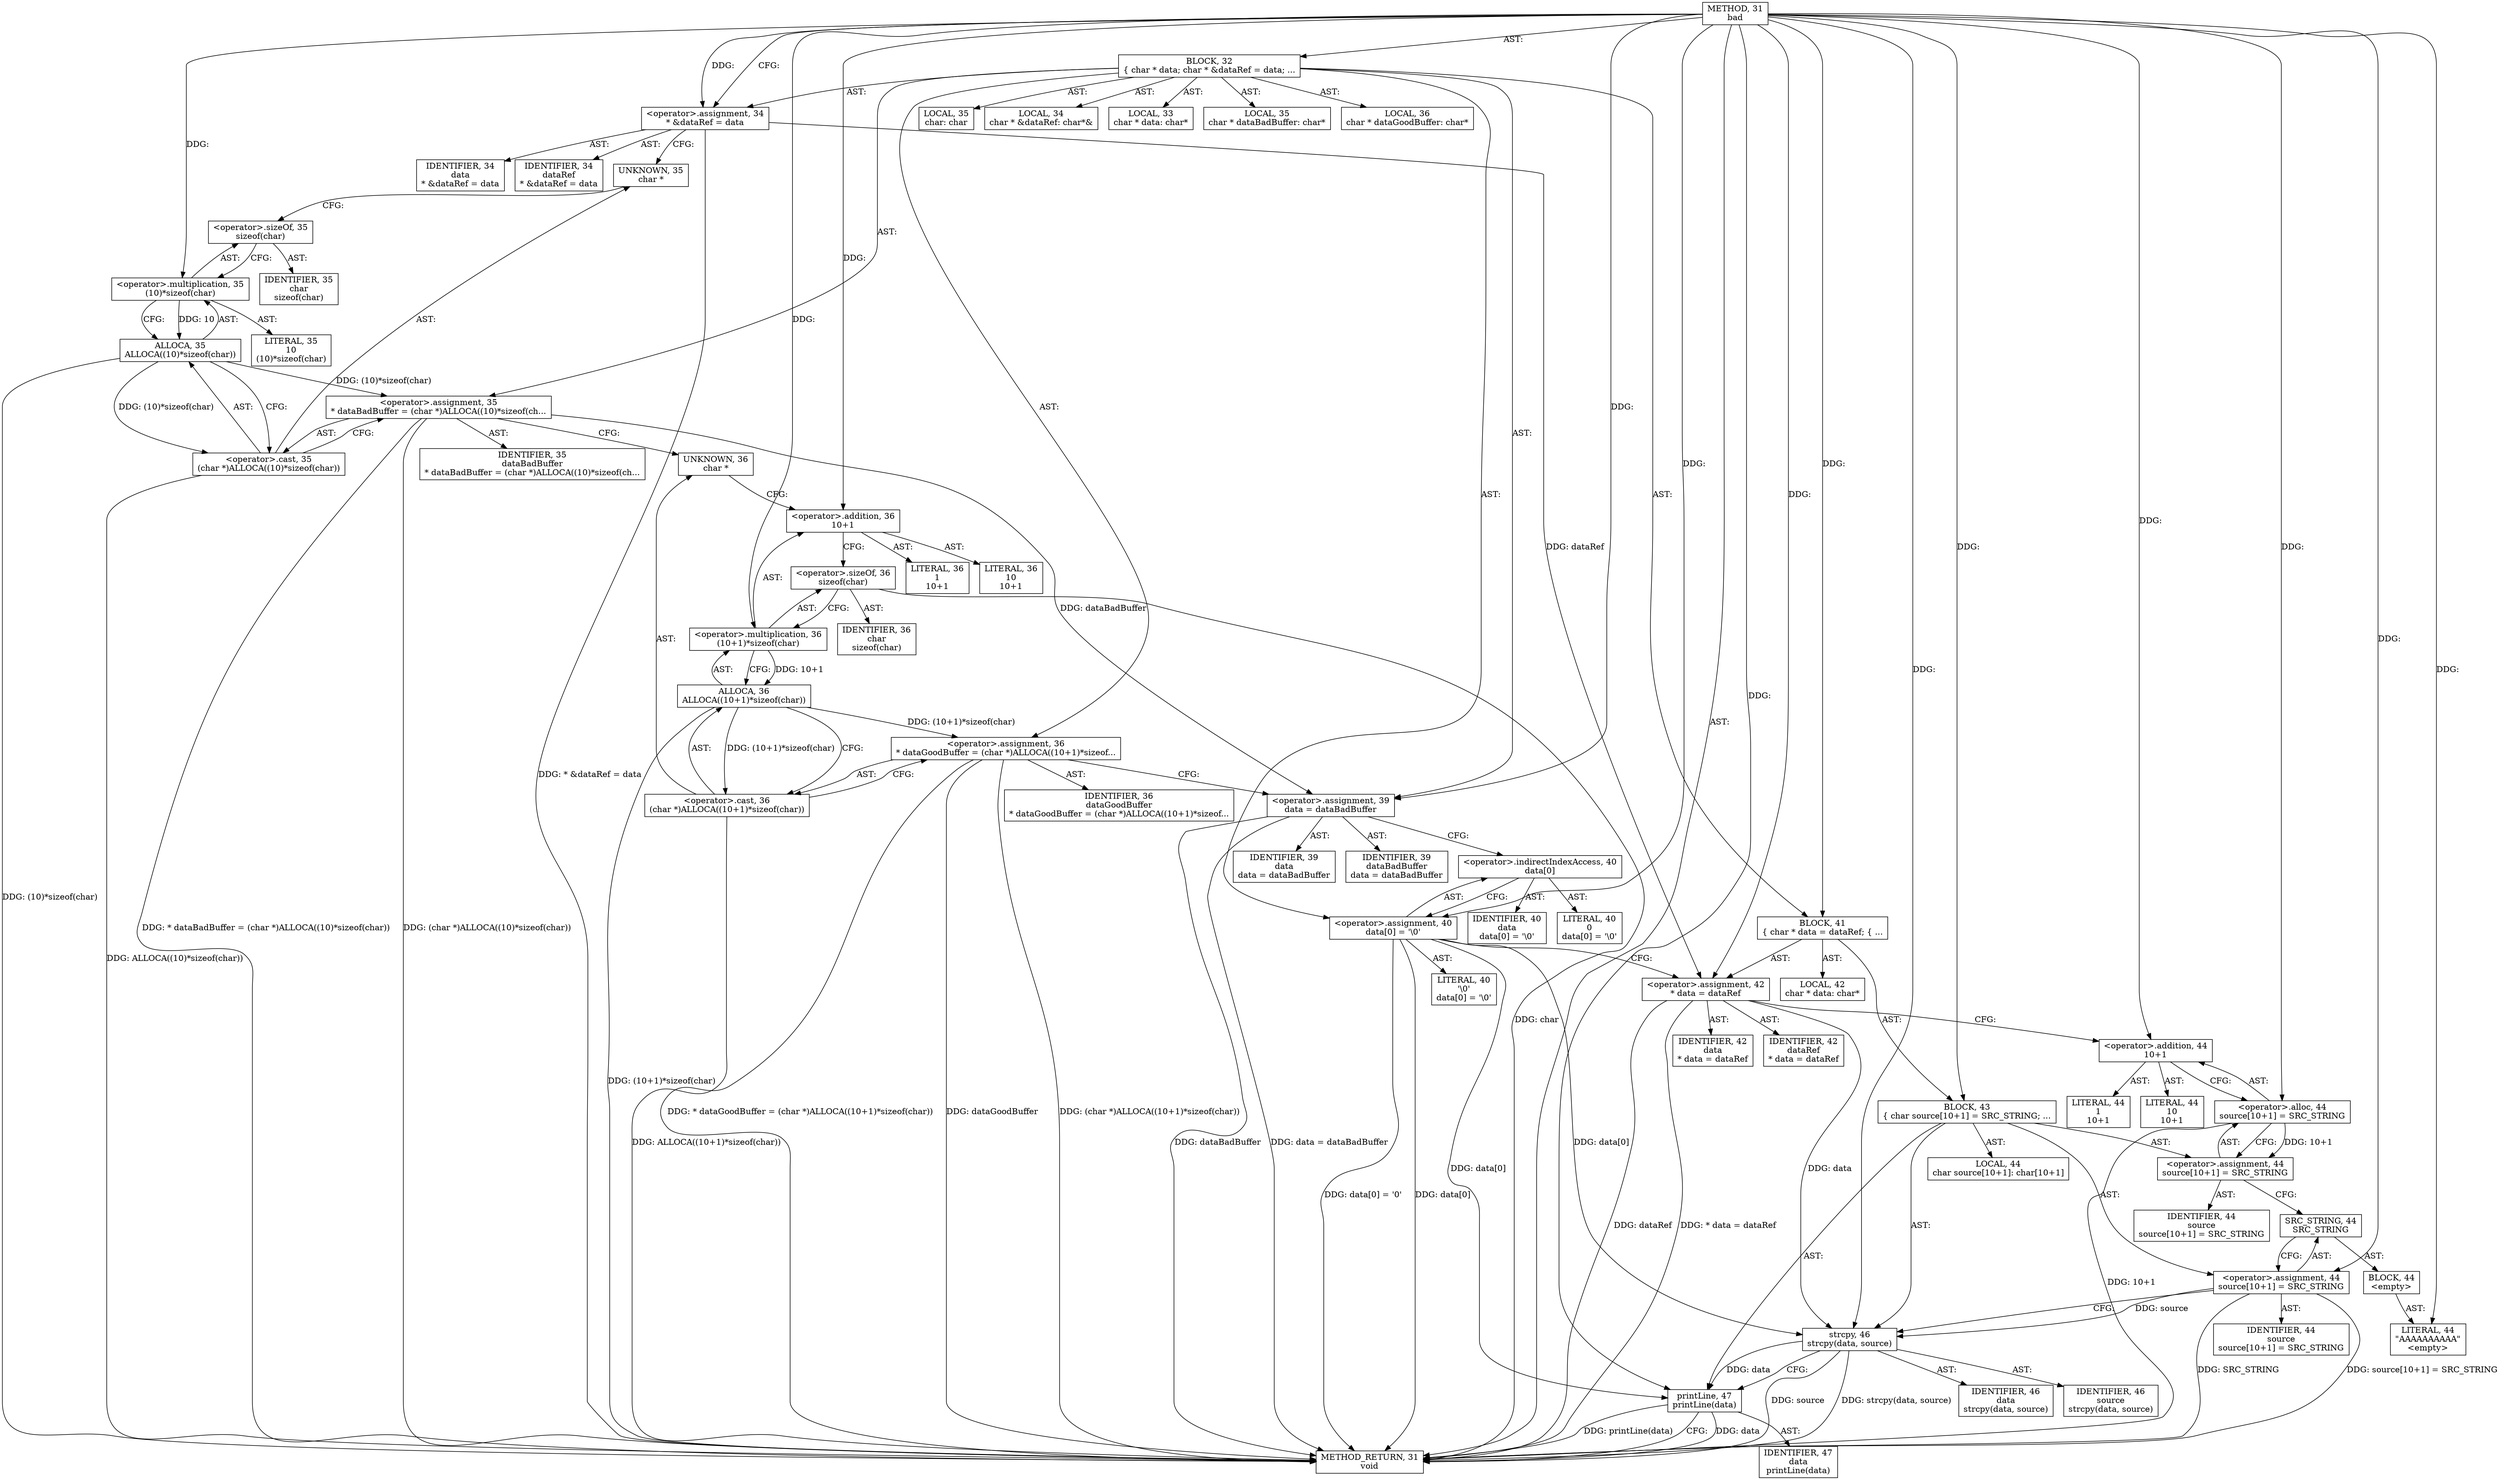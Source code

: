 digraph "bad" {  
node [shape="rect"];  
"111669149696" [label = <METHOD, 31<BR/>bad> ]
"25769803776" [label = <BLOCK, 32<BR/>{ char * data; char * &amp;dataRef = data; ...> ]
"94489280512" [label = <LOCAL, 33<BR/>char * data: char*> ]
"94489280513" [label = <LOCAL, 34<BR/>char * &amp;dataRef: char*&amp;> ]
"30064771072" [label = <&lt;operator&gt;.assignment, 34<BR/>* &amp;dataRef = data> ]
"68719476736" [label = <IDENTIFIER, 34<BR/>dataRef<BR/>* &amp;dataRef = data> ]
"68719476737" [label = <IDENTIFIER, 34<BR/>data<BR/>* &amp;dataRef = data> ]
"94489280514" [label = <LOCAL, 35<BR/>char * dataBadBuffer: char*> ]
"30064771073" [label = <&lt;operator&gt;.assignment, 35<BR/>* dataBadBuffer = (char *)ALLOCA((10)*sizeof(ch...> ]
"68719476738" [label = <IDENTIFIER, 35<BR/>dataBadBuffer<BR/>* dataBadBuffer = (char *)ALLOCA((10)*sizeof(ch...> ]
"30064771074" [label = <&lt;operator&gt;.cast, 35<BR/>(char *)ALLOCA((10)*sizeof(char))> ]
"184683593728" [label = <UNKNOWN, 35<BR/>char *> ]
"30064771075" [label = <ALLOCA, 35<BR/>ALLOCA((10)*sizeof(char))> ]
"30064771076" [label = <&lt;operator&gt;.multiplication, 35<BR/>(10)*sizeof(char)> ]
"90194313216" [label = <LITERAL, 35<BR/>10<BR/>(10)*sizeof(char)> ]
"30064771077" [label = <&lt;operator&gt;.sizeOf, 35<BR/>sizeof(char)> ]
"68719476739" [label = <IDENTIFIER, 35<BR/>char<BR/>sizeof(char)> ]
"94489280515" [label = <LOCAL, 36<BR/>char * dataGoodBuffer: char*> ]
"30064771078" [label = <&lt;operator&gt;.assignment, 36<BR/>* dataGoodBuffer = (char *)ALLOCA((10+1)*sizeof...> ]
"68719476740" [label = <IDENTIFIER, 36<BR/>dataGoodBuffer<BR/>* dataGoodBuffer = (char *)ALLOCA((10+1)*sizeof...> ]
"30064771079" [label = <&lt;operator&gt;.cast, 36<BR/>(char *)ALLOCA((10+1)*sizeof(char))> ]
"184683593729" [label = <UNKNOWN, 36<BR/>char *> ]
"30064771080" [label = <ALLOCA, 36<BR/>ALLOCA((10+1)*sizeof(char))> ]
"30064771081" [label = <&lt;operator&gt;.multiplication, 36<BR/>(10+1)*sizeof(char)> ]
"30064771082" [label = <&lt;operator&gt;.addition, 36<BR/>10+1> ]
"90194313217" [label = <LITERAL, 36<BR/>10<BR/>10+1> ]
"90194313218" [label = <LITERAL, 36<BR/>1<BR/>10+1> ]
"30064771083" [label = <&lt;operator&gt;.sizeOf, 36<BR/>sizeof(char)> ]
"68719476741" [label = <IDENTIFIER, 36<BR/>char<BR/>sizeof(char)> ]
"30064771084" [label = <&lt;operator&gt;.assignment, 39<BR/>data = dataBadBuffer> ]
"68719476742" [label = <IDENTIFIER, 39<BR/>data<BR/>data = dataBadBuffer> ]
"68719476743" [label = <IDENTIFIER, 39<BR/>dataBadBuffer<BR/>data = dataBadBuffer> ]
"30064771085" [label = <&lt;operator&gt;.assignment, 40<BR/>data[0] = '\0'> ]
"30064771086" [label = <&lt;operator&gt;.indirectIndexAccess, 40<BR/>data[0]> ]
"68719476744" [label = <IDENTIFIER, 40<BR/>data<BR/>data[0] = '\0'> ]
"90194313219" [label = <LITERAL, 40<BR/>0<BR/>data[0] = '\0'> ]
"90194313220" [label = <LITERAL, 40<BR/>'\0'<BR/>data[0] = '\0'> ]
"25769803777" [label = <BLOCK, 41<BR/>{ char * data = dataRef; { ...> ]
"94489280516" [label = <LOCAL, 42<BR/>char * data: char*> ]
"30064771087" [label = <&lt;operator&gt;.assignment, 42<BR/>* data = dataRef> ]
"68719476745" [label = <IDENTIFIER, 42<BR/>data<BR/>* data = dataRef> ]
"68719476746" [label = <IDENTIFIER, 42<BR/>dataRef<BR/>* data = dataRef> ]
"25769803778" [label = <BLOCK, 43<BR/>{ char source[10+1] = SRC_STRING; ...> ]
"94489280517" [label = <LOCAL, 44<BR/>char source[10+1]: char[10+1]> ]
"30064771088" [label = <&lt;operator&gt;.assignment, 44<BR/>source[10+1] = SRC_STRING> ]
"68719476747" [label = <IDENTIFIER, 44<BR/>source<BR/>source[10+1] = SRC_STRING> ]
"30064771089" [label = <&lt;operator&gt;.alloc, 44<BR/>source[10+1] = SRC_STRING> ]
"30064771090" [label = <&lt;operator&gt;.addition, 44<BR/>10+1> ]
"90194313221" [label = <LITERAL, 44<BR/>10<BR/>10+1> ]
"90194313222" [label = <LITERAL, 44<BR/>1<BR/>10+1> ]
"30064771091" [label = <&lt;operator&gt;.assignment, 44<BR/>source[10+1] = SRC_STRING> ]
"68719476748" [label = <IDENTIFIER, 44<BR/>source<BR/>source[10+1] = SRC_STRING> ]
"30064771092" [label = <SRC_STRING, 44<BR/>SRC_STRING> ]
"25769803779" [label = <BLOCK, 44<BR/>&lt;empty&gt;> ]
"90194313223" [label = <LITERAL, 44<BR/>&quot;AAAAAAAAAA&quot;<BR/>&lt;empty&gt;> ]
"30064771093" [label = <strcpy, 46<BR/>strcpy(data, source)> ]
"68719476749" [label = <IDENTIFIER, 46<BR/>data<BR/>strcpy(data, source)> ]
"68719476750" [label = <IDENTIFIER, 46<BR/>source<BR/>strcpy(data, source)> ]
"30064771094" [label = <printLine, 47<BR/>printLine(data)> ]
"68719476751" [label = <IDENTIFIER, 47<BR/>data<BR/>printLine(data)> ]
"94489280525" [label = <LOCAL, 35<BR/>char: char> ]
"128849018880" [label = <METHOD_RETURN, 31<BR/>void> ]
  "111669149696" -> "25769803776"  [ label = "AST: "] 
  "111669149696" -> "128849018880"  [ label = "AST: "] 
  "25769803776" -> "94489280525"  [ label = "AST: "] 
  "25769803776" -> "94489280512"  [ label = "AST: "] 
  "25769803776" -> "94489280513"  [ label = "AST: "] 
  "25769803776" -> "30064771072"  [ label = "AST: "] 
  "25769803776" -> "94489280514"  [ label = "AST: "] 
  "25769803776" -> "30064771073"  [ label = "AST: "] 
  "25769803776" -> "94489280515"  [ label = "AST: "] 
  "25769803776" -> "30064771078"  [ label = "AST: "] 
  "25769803776" -> "30064771084"  [ label = "AST: "] 
  "25769803776" -> "30064771085"  [ label = "AST: "] 
  "25769803776" -> "25769803777"  [ label = "AST: "] 
  "30064771072" -> "68719476736"  [ label = "AST: "] 
  "30064771072" -> "68719476737"  [ label = "AST: "] 
  "30064771073" -> "68719476738"  [ label = "AST: "] 
  "30064771073" -> "30064771074"  [ label = "AST: "] 
  "30064771074" -> "184683593728"  [ label = "AST: "] 
  "30064771074" -> "30064771075"  [ label = "AST: "] 
  "30064771075" -> "30064771076"  [ label = "AST: "] 
  "30064771076" -> "90194313216"  [ label = "AST: "] 
  "30064771076" -> "30064771077"  [ label = "AST: "] 
  "30064771077" -> "68719476739"  [ label = "AST: "] 
  "30064771078" -> "68719476740"  [ label = "AST: "] 
  "30064771078" -> "30064771079"  [ label = "AST: "] 
  "30064771079" -> "184683593729"  [ label = "AST: "] 
  "30064771079" -> "30064771080"  [ label = "AST: "] 
  "30064771080" -> "30064771081"  [ label = "AST: "] 
  "30064771081" -> "30064771082"  [ label = "AST: "] 
  "30064771081" -> "30064771083"  [ label = "AST: "] 
  "30064771082" -> "90194313217"  [ label = "AST: "] 
  "30064771082" -> "90194313218"  [ label = "AST: "] 
  "30064771083" -> "68719476741"  [ label = "AST: "] 
  "30064771084" -> "68719476742"  [ label = "AST: "] 
  "30064771084" -> "68719476743"  [ label = "AST: "] 
  "30064771085" -> "30064771086"  [ label = "AST: "] 
  "30064771085" -> "90194313220"  [ label = "AST: "] 
  "30064771086" -> "68719476744"  [ label = "AST: "] 
  "30064771086" -> "90194313219"  [ label = "AST: "] 
  "25769803777" -> "94489280516"  [ label = "AST: "] 
  "25769803777" -> "30064771087"  [ label = "AST: "] 
  "25769803777" -> "25769803778"  [ label = "AST: "] 
  "30064771087" -> "68719476745"  [ label = "AST: "] 
  "30064771087" -> "68719476746"  [ label = "AST: "] 
  "25769803778" -> "94489280517"  [ label = "AST: "] 
  "25769803778" -> "30064771088"  [ label = "AST: "] 
  "25769803778" -> "30064771091"  [ label = "AST: "] 
  "25769803778" -> "30064771093"  [ label = "AST: "] 
  "25769803778" -> "30064771094"  [ label = "AST: "] 
  "30064771088" -> "68719476747"  [ label = "AST: "] 
  "30064771088" -> "30064771089"  [ label = "AST: "] 
  "30064771089" -> "30064771090"  [ label = "AST: "] 
  "30064771090" -> "90194313221"  [ label = "AST: "] 
  "30064771090" -> "90194313222"  [ label = "AST: "] 
  "30064771091" -> "68719476748"  [ label = "AST: "] 
  "30064771091" -> "30064771092"  [ label = "AST: "] 
  "30064771092" -> "25769803779"  [ label = "AST: "] 
  "25769803779" -> "90194313223"  [ label = "AST: "] 
  "30064771093" -> "68719476749"  [ label = "AST: "] 
  "30064771093" -> "68719476750"  [ label = "AST: "] 
  "30064771094" -> "68719476751"  [ label = "AST: "] 
  "30064771072" -> "184683593728"  [ label = "CFG: "] 
  "30064771073" -> "184683593729"  [ label = "CFG: "] 
  "30064771078" -> "30064771084"  [ label = "CFG: "] 
  "30064771084" -> "30064771086"  [ label = "CFG: "] 
  "30064771085" -> "30064771087"  [ label = "CFG: "] 
  "30064771074" -> "30064771073"  [ label = "CFG: "] 
  "30064771079" -> "30064771078"  [ label = "CFG: "] 
  "30064771086" -> "30064771085"  [ label = "CFG: "] 
  "30064771087" -> "30064771090"  [ label = "CFG: "] 
  "184683593728" -> "30064771077"  [ label = "CFG: "] 
  "30064771075" -> "30064771074"  [ label = "CFG: "] 
  "184683593729" -> "30064771082"  [ label = "CFG: "] 
  "30064771080" -> "30064771079"  [ label = "CFG: "] 
  "30064771088" -> "30064771092"  [ label = "CFG: "] 
  "30064771091" -> "30064771093"  [ label = "CFG: "] 
  "30064771093" -> "30064771094"  [ label = "CFG: "] 
  "30064771094" -> "128849018880"  [ label = "CFG: "] 
  "30064771076" -> "30064771075"  [ label = "CFG: "] 
  "30064771081" -> "30064771080"  [ label = "CFG: "] 
  "30064771089" -> "30064771088"  [ label = "CFG: "] 
  "30064771092" -> "30064771091"  [ label = "CFG: "] 
  "30064771077" -> "30064771076"  [ label = "CFG: "] 
  "30064771082" -> "30064771083"  [ label = "CFG: "] 
  "30064771083" -> "30064771081"  [ label = "CFG: "] 
  "30064771090" -> "30064771089"  [ label = "CFG: "] 
  "111669149696" -> "30064771072"  [ label = "CFG: "] 
  "30064771072" -> "128849018880"  [ label = "DDG: * &amp;dataRef = data"] 
  "30064771075" -> "128849018880"  [ label = "DDG: (10)*sizeof(char)"] 
  "30064771074" -> "128849018880"  [ label = "DDG: ALLOCA((10)*sizeof(char))"] 
  "30064771073" -> "128849018880"  [ label = "DDG: (char *)ALLOCA((10)*sizeof(char))"] 
  "30064771073" -> "128849018880"  [ label = "DDG: * dataBadBuffer = (char *)ALLOCA((10)*sizeof(char))"] 
  "30064771078" -> "128849018880"  [ label = "DDG: dataGoodBuffer"] 
  "30064771083" -> "128849018880"  [ label = "DDG: char"] 
  "30064771080" -> "128849018880"  [ label = "DDG: (10+1)*sizeof(char)"] 
  "30064771079" -> "128849018880"  [ label = "DDG: ALLOCA((10+1)*sizeof(char))"] 
  "30064771078" -> "128849018880"  [ label = "DDG: (char *)ALLOCA((10+1)*sizeof(char))"] 
  "30064771078" -> "128849018880"  [ label = "DDG: * dataGoodBuffer = (char *)ALLOCA((10+1)*sizeof(char))"] 
  "30064771084" -> "128849018880"  [ label = "DDG: dataBadBuffer"] 
  "30064771084" -> "128849018880"  [ label = "DDG: data = dataBadBuffer"] 
  "30064771085" -> "128849018880"  [ label = "DDG: data[0]"] 
  "30064771085" -> "128849018880"  [ label = "DDG: data[0] = '\0'"] 
  "30064771087" -> "128849018880"  [ label = "DDG: dataRef"] 
  "30064771087" -> "128849018880"  [ label = "DDG: * data = dataRef"] 
  "30064771089" -> "128849018880"  [ label = "DDG: 10+1"] 
  "30064771091" -> "128849018880"  [ label = "DDG: SRC_STRING"] 
  "30064771091" -> "128849018880"  [ label = "DDG: source[10+1] = SRC_STRING"] 
  "30064771093" -> "128849018880"  [ label = "DDG: source"] 
  "30064771093" -> "128849018880"  [ label = "DDG: strcpy(data, source)"] 
  "30064771094" -> "128849018880"  [ label = "DDG: data"] 
  "30064771094" -> "128849018880"  [ label = "DDG: printLine(data)"] 
  "111669149696" -> "30064771072"  [ label = "DDG: "] 
  "30064771075" -> "30064771073"  [ label = "DDG: (10)*sizeof(char)"] 
  "30064771080" -> "30064771078"  [ label = "DDG: (10+1)*sizeof(char)"] 
  "30064771073" -> "30064771084"  [ label = "DDG: dataBadBuffer"] 
  "111669149696" -> "30064771084"  [ label = "DDG: "] 
  "111669149696" -> "30064771085"  [ label = "DDG: "] 
  "111669149696" -> "25769803777"  [ label = "DDG: "] 
  "30064771072" -> "30064771087"  [ label = "DDG: dataRef"] 
  "111669149696" -> "30064771087"  [ label = "DDG: "] 
  "111669149696" -> "25769803778"  [ label = "DDG: "] 
  "30064771075" -> "30064771074"  [ label = "DDG: (10)*sizeof(char)"] 
  "30064771080" -> "30064771079"  [ label = "DDG: (10+1)*sizeof(char)"] 
  "30064771089" -> "30064771088"  [ label = "DDG: 10+1"] 
  "111669149696" -> "30064771091"  [ label = "DDG: "] 
  "30064771076" -> "30064771075"  [ label = "DDG: 10"] 
  "30064771081" -> "30064771080"  [ label = "DDG: 10+1"] 
  "30064771085" -> "30064771093"  [ label = "DDG: data[0]"] 
  "30064771087" -> "30064771093"  [ label = "DDG: data"] 
  "111669149696" -> "30064771093"  [ label = "DDG: "] 
  "30064771091" -> "30064771093"  [ label = "DDG: source"] 
  "30064771085" -> "30064771094"  [ label = "DDG: data[0]"] 
  "30064771093" -> "30064771094"  [ label = "DDG: data"] 
  "111669149696" -> "30064771094"  [ label = "DDG: "] 
  "111669149696" -> "30064771076"  [ label = "DDG: "] 
  "111669149696" -> "30064771081"  [ label = "DDG: "] 
  "111669149696" -> "30064771089"  [ label = "DDG: "] 
  "111669149696" -> "30064771082"  [ label = "DDG: "] 
  "111669149696" -> "30064771090"  [ label = "DDG: "] 
  "111669149696" -> "90194313223"  [ label = "DDG: "] 
}
